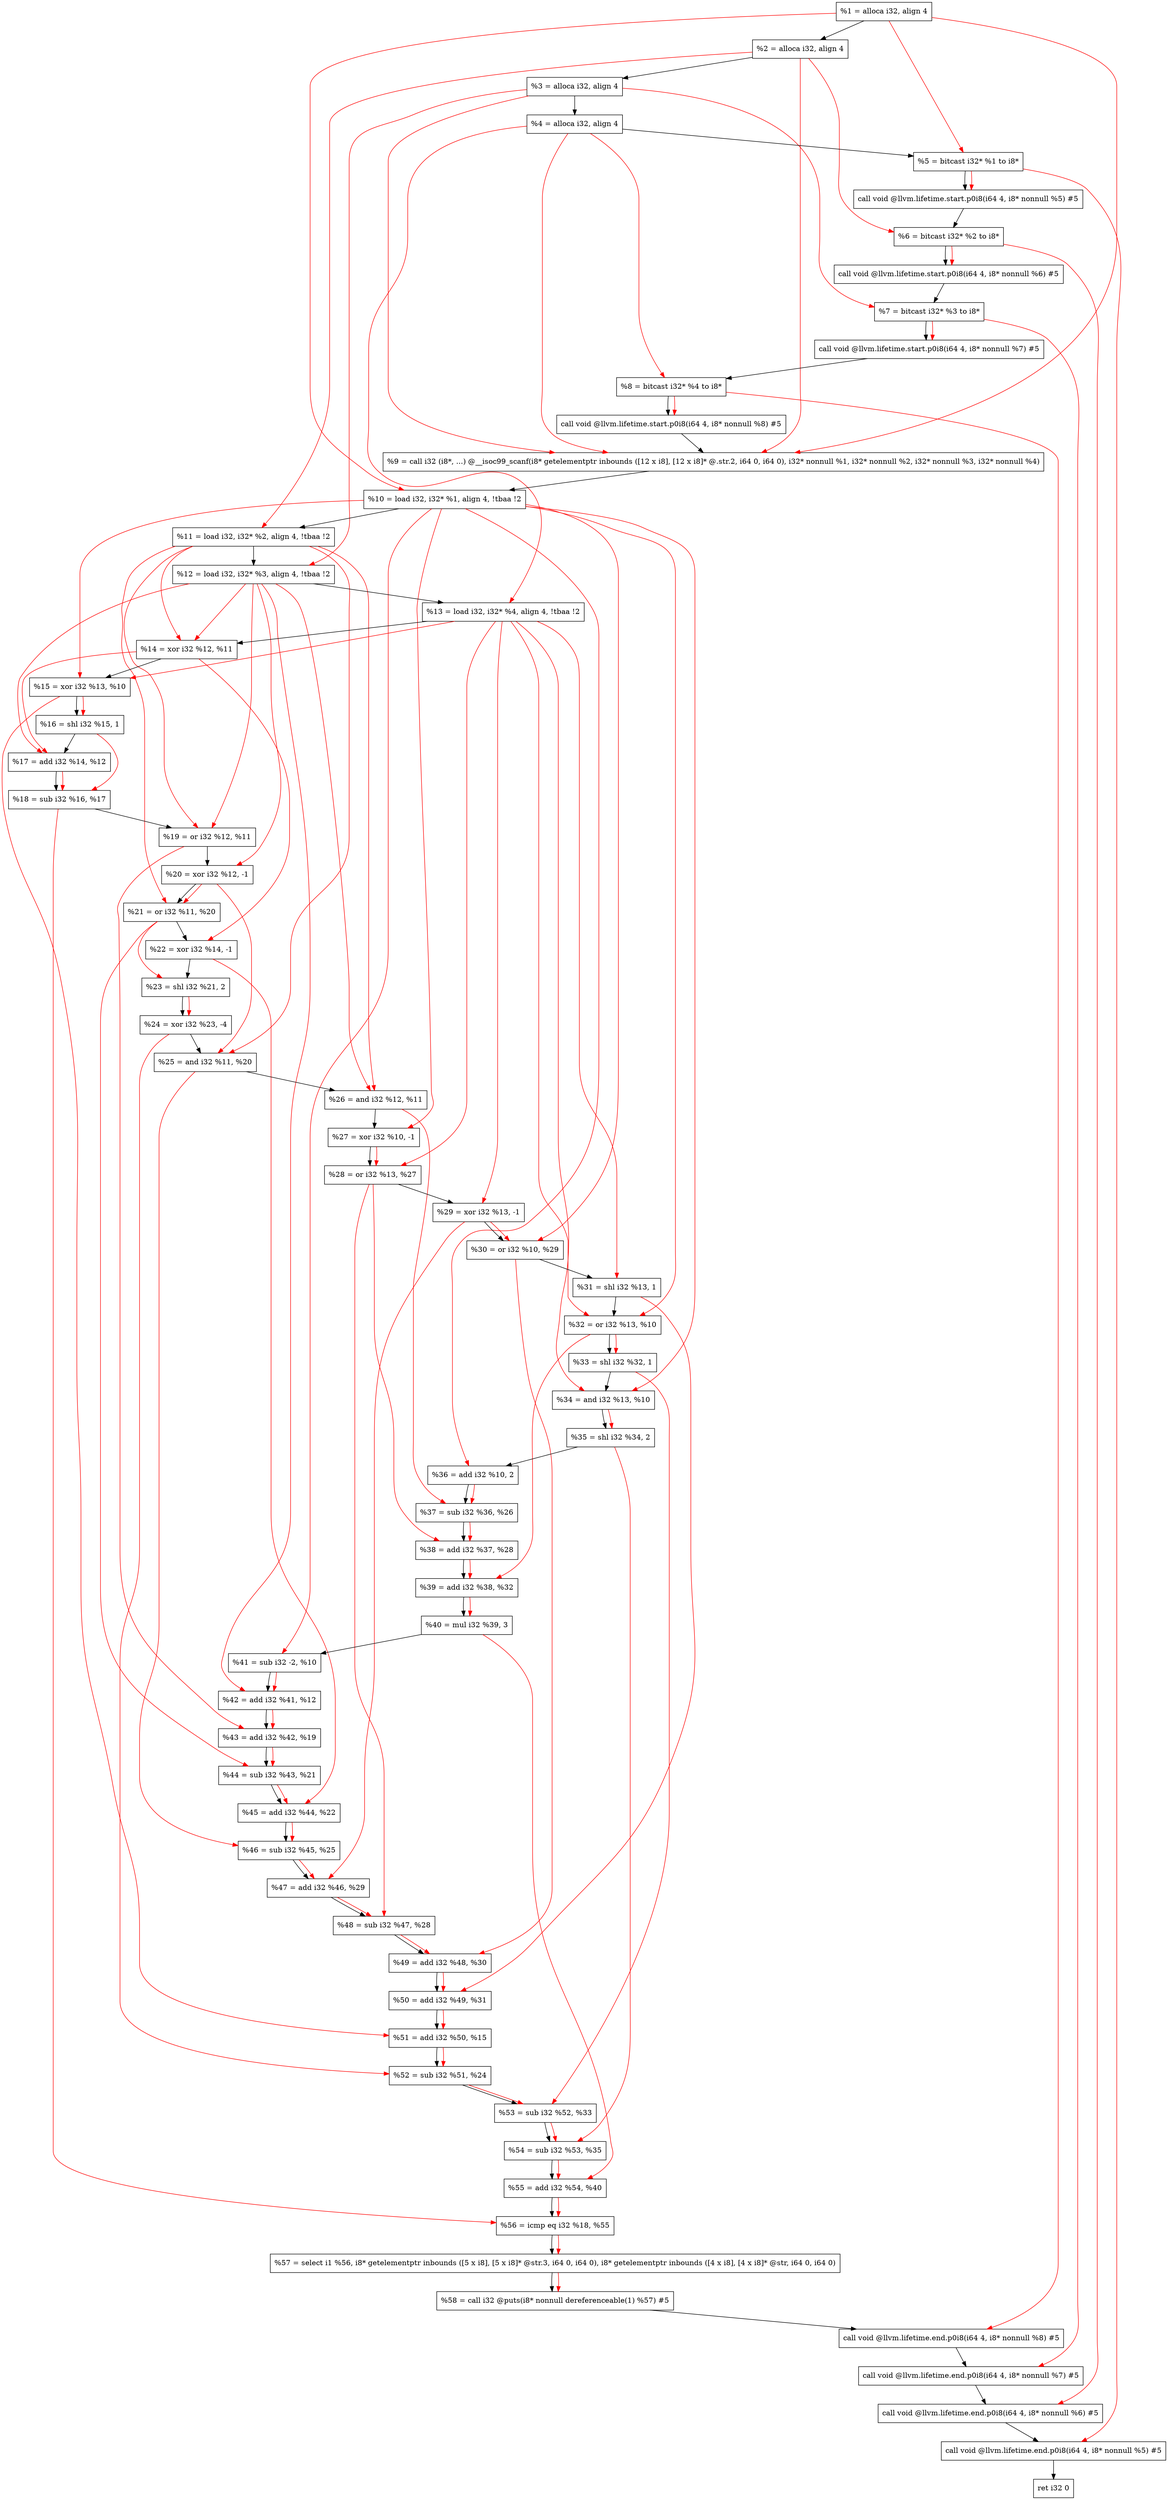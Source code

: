 digraph "DFG for'main' function" {
	Node0x11ace58[shape=record, label="  %1 = alloca i32, align 4"];
	Node0x11aced8[shape=record, label="  %2 = alloca i32, align 4"];
	Node0x11acf68[shape=record, label="  %3 = alloca i32, align 4"];
	Node0x11acfc8[shape=record, label="  %4 = alloca i32, align 4"];
	Node0x11ad078[shape=record, label="  %5 = bitcast i32* %1 to i8*"];
	Node0x11ad4a8[shape=record, label="  call void @llvm.lifetime.start.p0i8(i64 4, i8* nonnull %5) #5"];
	Node0x11ad588[shape=record, label="  %6 = bitcast i32* %2 to i8*"];
	Node0x11ad688[shape=record, label="  call void @llvm.lifetime.start.p0i8(i64 4, i8* nonnull %6) #5"];
	Node0x11ad748[shape=record, label="  %7 = bitcast i32* %3 to i8*"];
	Node0x11ad7f8[shape=record, label="  call void @llvm.lifetime.start.p0i8(i64 4, i8* nonnull %7) #5"];
	Node0x11ad8b8[shape=record, label="  %8 = bitcast i32* %4 to i8*"];
	Node0x11ad968[shape=record, label="  call void @llvm.lifetime.start.p0i8(i64 4, i8* nonnull %8) #5"];
	Node0x11a7bf0[shape=record, label="  %9 = call i32 (i8*, ...) @__isoc99_scanf(i8* getelementptr inbounds ([12 x i8], [12 x i8]* @.str.2, i64 0, i64 0), i32* nonnull %1, i32* nonnull %2, i32* nonnull %3, i32* nonnull %4)"];
	Node0x11adb68[shape=record, label="  %10 = load i32, i32* %1, align 4, !tbaa !2"];
	Node0x11aead8[shape=record, label="  %11 = load i32, i32* %2, align 4, !tbaa !2"];
	Node0x11af148[shape=record, label="  %12 = load i32, i32* %3, align 4, !tbaa !2"];
	Node0x11af1a8[shape=record, label="  %13 = load i32, i32* %4, align 4, !tbaa !2"];
	Node0x11af220[shape=record, label="  %14 = xor i32 %12, %11"];
	Node0x11af290[shape=record, label="  %15 = xor i32 %13, %10"];
	Node0x11af300[shape=record, label="  %16 = shl i32 %15, 1"];
	Node0x11af370[shape=record, label="  %17 = add i32 %14, %12"];
	Node0x11af3e0[shape=record, label="  %18 = sub i32 %16, %17"];
	Node0x11af450[shape=record, label="  %19 = or i32 %12, %11"];
	Node0x11af4c0[shape=record, label="  %20 = xor i32 %12, -1"];
	Node0x11af530[shape=record, label="  %21 = or i32 %11, %20"];
	Node0x11af5a0[shape=record, label="  %22 = xor i32 %14, -1"];
	Node0x11af610[shape=record, label="  %23 = shl i32 %21, 2"];
	Node0x11af680[shape=record, label="  %24 = xor i32 %23, -4"];
	Node0x11af6f0[shape=record, label="  %25 = and i32 %11, %20"];
	Node0x11af760[shape=record, label="  %26 = and i32 %12, %11"];
	Node0x11af7d0[shape=record, label="  %27 = xor i32 %10, -1"];
	Node0x11af840[shape=record, label="  %28 = or i32 %13, %27"];
	Node0x11af8b0[shape=record, label="  %29 = xor i32 %13, -1"];
	Node0x11af920[shape=record, label="  %30 = or i32 %10, %29"];
	Node0x11af990[shape=record, label="  %31 = shl i32 %13, 1"];
	Node0x11afa00[shape=record, label="  %32 = or i32 %13, %10"];
	Node0x11afa70[shape=record, label="  %33 = shl i32 %32, 1"];
	Node0x11afae0[shape=record, label="  %34 = and i32 %13, %10"];
	Node0x11afb50[shape=record, label="  %35 = shl i32 %34, 2"];
	Node0x11afbc0[shape=record, label="  %36 = add i32 %10, 2"];
	Node0x11afc30[shape=record, label="  %37 = sub i32 %36, %26"];
	Node0x11afca0[shape=record, label="  %38 = add i32 %37, %28"];
	Node0x11afd10[shape=record, label="  %39 = add i32 %38, %32"];
	Node0x11afd80[shape=record, label="  %40 = mul i32 %39, 3"];
	Node0x11afdf0[shape=record, label="  %41 = sub i32 -2, %10"];
	Node0x11afe60[shape=record, label="  %42 = add i32 %41, %12"];
	Node0x11afed0[shape=record, label="  %43 = add i32 %42, %19"];
	Node0x11aff40[shape=record, label="  %44 = sub i32 %43, %21"];
	Node0x11affb0[shape=record, label="  %45 = add i32 %44, %22"];
	Node0x11b0020[shape=record, label="  %46 = sub i32 %45, %25"];
	Node0x11b0090[shape=record, label="  %47 = add i32 %46, %29"];
	Node0x11b0100[shape=record, label="  %48 = sub i32 %47, %28"];
	Node0x11b0170[shape=record, label="  %49 = add i32 %48, %30"];
	Node0x11b01e0[shape=record, label="  %50 = add i32 %49, %31"];
	Node0x11b0250[shape=record, label="  %51 = add i32 %50, %15"];
	Node0x11b02c0[shape=record, label="  %52 = sub i32 %51, %24"];
	Node0x11b0330[shape=record, label="  %53 = sub i32 %52, %33"];
	Node0x11b03a0[shape=record, label="  %54 = sub i32 %53, %35"];
	Node0x11b0410[shape=record, label="  %55 = add i32 %54, %40"];
	Node0x11b0480[shape=record, label="  %56 = icmp eq i32 %18, %55"];
	Node0x114c8b8[shape=record, label="  %57 = select i1 %56, i8* getelementptr inbounds ([5 x i8], [5 x i8]* @str.3, i64 0, i64 0), i8* getelementptr inbounds ([4 x i8], [4 x i8]* @str, i64 0, i64 0)"];
	Node0x11b0510[shape=record, label="  %58 = call i32 @puts(i8* nonnull dereferenceable(1) %57) #5"];
	Node0x11b07b8[shape=record, label="  call void @llvm.lifetime.end.p0i8(i64 4, i8* nonnull %8) #5"];
	Node0x11b0918[shape=record, label="  call void @llvm.lifetime.end.p0i8(i64 4, i8* nonnull %7) #5"];
	Node0x11b0a28[shape=record, label="  call void @llvm.lifetime.end.p0i8(i64 4, i8* nonnull %6) #5"];
	Node0x11b0b38[shape=record, label="  call void @llvm.lifetime.end.p0i8(i64 4, i8* nonnull %5) #5"];
	Node0x11b0bf8[shape=record, label="  ret i32 0"];
	Node0x11ace58 -> Node0x11aced8;
	Node0x11aced8 -> Node0x11acf68;
	Node0x11acf68 -> Node0x11acfc8;
	Node0x11acfc8 -> Node0x11ad078;
	Node0x11ad078 -> Node0x11ad4a8;
	Node0x11ad4a8 -> Node0x11ad588;
	Node0x11ad588 -> Node0x11ad688;
	Node0x11ad688 -> Node0x11ad748;
	Node0x11ad748 -> Node0x11ad7f8;
	Node0x11ad7f8 -> Node0x11ad8b8;
	Node0x11ad8b8 -> Node0x11ad968;
	Node0x11ad968 -> Node0x11a7bf0;
	Node0x11a7bf0 -> Node0x11adb68;
	Node0x11adb68 -> Node0x11aead8;
	Node0x11aead8 -> Node0x11af148;
	Node0x11af148 -> Node0x11af1a8;
	Node0x11af1a8 -> Node0x11af220;
	Node0x11af220 -> Node0x11af290;
	Node0x11af290 -> Node0x11af300;
	Node0x11af300 -> Node0x11af370;
	Node0x11af370 -> Node0x11af3e0;
	Node0x11af3e0 -> Node0x11af450;
	Node0x11af450 -> Node0x11af4c0;
	Node0x11af4c0 -> Node0x11af530;
	Node0x11af530 -> Node0x11af5a0;
	Node0x11af5a0 -> Node0x11af610;
	Node0x11af610 -> Node0x11af680;
	Node0x11af680 -> Node0x11af6f0;
	Node0x11af6f0 -> Node0x11af760;
	Node0x11af760 -> Node0x11af7d0;
	Node0x11af7d0 -> Node0x11af840;
	Node0x11af840 -> Node0x11af8b0;
	Node0x11af8b0 -> Node0x11af920;
	Node0x11af920 -> Node0x11af990;
	Node0x11af990 -> Node0x11afa00;
	Node0x11afa00 -> Node0x11afa70;
	Node0x11afa70 -> Node0x11afae0;
	Node0x11afae0 -> Node0x11afb50;
	Node0x11afb50 -> Node0x11afbc0;
	Node0x11afbc0 -> Node0x11afc30;
	Node0x11afc30 -> Node0x11afca0;
	Node0x11afca0 -> Node0x11afd10;
	Node0x11afd10 -> Node0x11afd80;
	Node0x11afd80 -> Node0x11afdf0;
	Node0x11afdf0 -> Node0x11afe60;
	Node0x11afe60 -> Node0x11afed0;
	Node0x11afed0 -> Node0x11aff40;
	Node0x11aff40 -> Node0x11affb0;
	Node0x11affb0 -> Node0x11b0020;
	Node0x11b0020 -> Node0x11b0090;
	Node0x11b0090 -> Node0x11b0100;
	Node0x11b0100 -> Node0x11b0170;
	Node0x11b0170 -> Node0x11b01e0;
	Node0x11b01e0 -> Node0x11b0250;
	Node0x11b0250 -> Node0x11b02c0;
	Node0x11b02c0 -> Node0x11b0330;
	Node0x11b0330 -> Node0x11b03a0;
	Node0x11b03a0 -> Node0x11b0410;
	Node0x11b0410 -> Node0x11b0480;
	Node0x11b0480 -> Node0x114c8b8;
	Node0x114c8b8 -> Node0x11b0510;
	Node0x11b0510 -> Node0x11b07b8;
	Node0x11b07b8 -> Node0x11b0918;
	Node0x11b0918 -> Node0x11b0a28;
	Node0x11b0a28 -> Node0x11b0b38;
	Node0x11b0b38 -> Node0x11b0bf8;
edge [color=red]
	Node0x11ace58 -> Node0x11ad078;
	Node0x11ad078 -> Node0x11ad4a8;
	Node0x11aced8 -> Node0x11ad588;
	Node0x11ad588 -> Node0x11ad688;
	Node0x11acf68 -> Node0x11ad748;
	Node0x11ad748 -> Node0x11ad7f8;
	Node0x11acfc8 -> Node0x11ad8b8;
	Node0x11ad8b8 -> Node0x11ad968;
	Node0x11ace58 -> Node0x11a7bf0;
	Node0x11aced8 -> Node0x11a7bf0;
	Node0x11acf68 -> Node0x11a7bf0;
	Node0x11acfc8 -> Node0x11a7bf0;
	Node0x11ace58 -> Node0x11adb68;
	Node0x11aced8 -> Node0x11aead8;
	Node0x11acf68 -> Node0x11af148;
	Node0x11acfc8 -> Node0x11af1a8;
	Node0x11af148 -> Node0x11af220;
	Node0x11aead8 -> Node0x11af220;
	Node0x11af1a8 -> Node0x11af290;
	Node0x11adb68 -> Node0x11af290;
	Node0x11af290 -> Node0x11af300;
	Node0x11af220 -> Node0x11af370;
	Node0x11af148 -> Node0x11af370;
	Node0x11af300 -> Node0x11af3e0;
	Node0x11af370 -> Node0x11af3e0;
	Node0x11af148 -> Node0x11af450;
	Node0x11aead8 -> Node0x11af450;
	Node0x11af148 -> Node0x11af4c0;
	Node0x11aead8 -> Node0x11af530;
	Node0x11af4c0 -> Node0x11af530;
	Node0x11af220 -> Node0x11af5a0;
	Node0x11af530 -> Node0x11af610;
	Node0x11af610 -> Node0x11af680;
	Node0x11aead8 -> Node0x11af6f0;
	Node0x11af4c0 -> Node0x11af6f0;
	Node0x11af148 -> Node0x11af760;
	Node0x11aead8 -> Node0x11af760;
	Node0x11adb68 -> Node0x11af7d0;
	Node0x11af1a8 -> Node0x11af840;
	Node0x11af7d0 -> Node0x11af840;
	Node0x11af1a8 -> Node0x11af8b0;
	Node0x11adb68 -> Node0x11af920;
	Node0x11af8b0 -> Node0x11af920;
	Node0x11af1a8 -> Node0x11af990;
	Node0x11af1a8 -> Node0x11afa00;
	Node0x11adb68 -> Node0x11afa00;
	Node0x11afa00 -> Node0x11afa70;
	Node0x11af1a8 -> Node0x11afae0;
	Node0x11adb68 -> Node0x11afae0;
	Node0x11afae0 -> Node0x11afb50;
	Node0x11adb68 -> Node0x11afbc0;
	Node0x11afbc0 -> Node0x11afc30;
	Node0x11af760 -> Node0x11afc30;
	Node0x11afc30 -> Node0x11afca0;
	Node0x11af840 -> Node0x11afca0;
	Node0x11afca0 -> Node0x11afd10;
	Node0x11afa00 -> Node0x11afd10;
	Node0x11afd10 -> Node0x11afd80;
	Node0x11adb68 -> Node0x11afdf0;
	Node0x11afdf0 -> Node0x11afe60;
	Node0x11af148 -> Node0x11afe60;
	Node0x11afe60 -> Node0x11afed0;
	Node0x11af450 -> Node0x11afed0;
	Node0x11afed0 -> Node0x11aff40;
	Node0x11af530 -> Node0x11aff40;
	Node0x11aff40 -> Node0x11affb0;
	Node0x11af5a0 -> Node0x11affb0;
	Node0x11affb0 -> Node0x11b0020;
	Node0x11af6f0 -> Node0x11b0020;
	Node0x11b0020 -> Node0x11b0090;
	Node0x11af8b0 -> Node0x11b0090;
	Node0x11b0090 -> Node0x11b0100;
	Node0x11af840 -> Node0x11b0100;
	Node0x11b0100 -> Node0x11b0170;
	Node0x11af920 -> Node0x11b0170;
	Node0x11b0170 -> Node0x11b01e0;
	Node0x11af990 -> Node0x11b01e0;
	Node0x11b01e0 -> Node0x11b0250;
	Node0x11af290 -> Node0x11b0250;
	Node0x11b0250 -> Node0x11b02c0;
	Node0x11af680 -> Node0x11b02c0;
	Node0x11b02c0 -> Node0x11b0330;
	Node0x11afa70 -> Node0x11b0330;
	Node0x11b0330 -> Node0x11b03a0;
	Node0x11afb50 -> Node0x11b03a0;
	Node0x11b03a0 -> Node0x11b0410;
	Node0x11afd80 -> Node0x11b0410;
	Node0x11af3e0 -> Node0x11b0480;
	Node0x11b0410 -> Node0x11b0480;
	Node0x11b0480 -> Node0x114c8b8;
	Node0x114c8b8 -> Node0x11b0510;
	Node0x11ad8b8 -> Node0x11b07b8;
	Node0x11ad748 -> Node0x11b0918;
	Node0x11ad588 -> Node0x11b0a28;
	Node0x11ad078 -> Node0x11b0b38;
}
